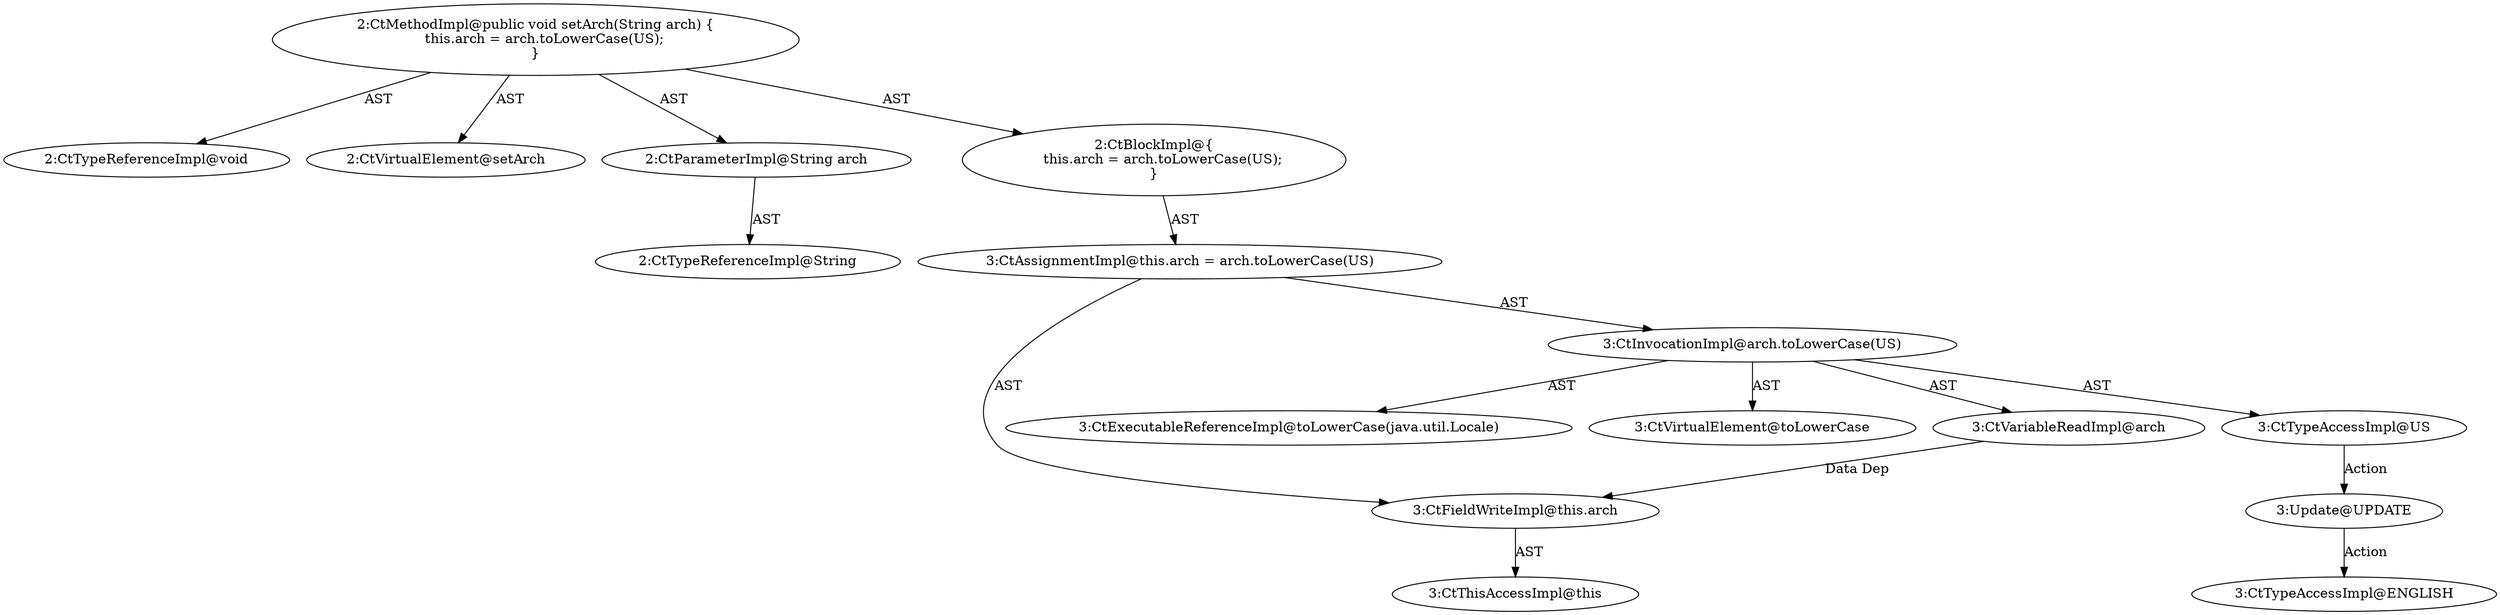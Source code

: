 digraph "setArch#?,String" {
0 [label="2:CtTypeReferenceImpl@void" shape=ellipse]
1 [label="2:CtVirtualElement@setArch" shape=ellipse]
2 [label="2:CtParameterImpl@String arch" shape=ellipse]
3 [label="2:CtTypeReferenceImpl@String" shape=ellipse]
4 [label="3:CtFieldWriteImpl@this.arch" shape=ellipse]
5 [label="3:CtThisAccessImpl@this" shape=ellipse]
6 [label="3:CtExecutableReferenceImpl@toLowerCase(java.util.Locale)" shape=ellipse]
7 [label="3:CtVirtualElement@toLowerCase" shape=ellipse]
8 [label="3:CtVariableReadImpl@arch" shape=ellipse]
9 [label="3:CtTypeAccessImpl@US" shape=ellipse]
10 [label="3:CtInvocationImpl@arch.toLowerCase(US)" shape=ellipse]
11 [label="3:CtAssignmentImpl@this.arch = arch.toLowerCase(US)" shape=ellipse]
12 [label="2:CtBlockImpl@\{
    this.arch = arch.toLowerCase(US);
\}" shape=ellipse]
13 [label="2:CtMethodImpl@public void setArch(String arch) \{
    this.arch = arch.toLowerCase(US);
\}" shape=ellipse]
14 [label="3:Update@UPDATE" shape=ellipse]
15 [label="3:CtTypeAccessImpl@ENGLISH" shape=ellipse]
2 -> 3 [label="AST"];
4 -> 5 [label="AST"];
8 -> 4 [label="Data Dep"];
9 -> 14 [label="Action"];
10 -> 7 [label="AST"];
10 -> 8 [label="AST"];
10 -> 6 [label="AST"];
10 -> 9 [label="AST"];
11 -> 4 [label="AST"];
11 -> 10 [label="AST"];
12 -> 11 [label="AST"];
13 -> 1 [label="AST"];
13 -> 0 [label="AST"];
13 -> 2 [label="AST"];
13 -> 12 [label="AST"];
14 -> 15 [label="Action"];
}